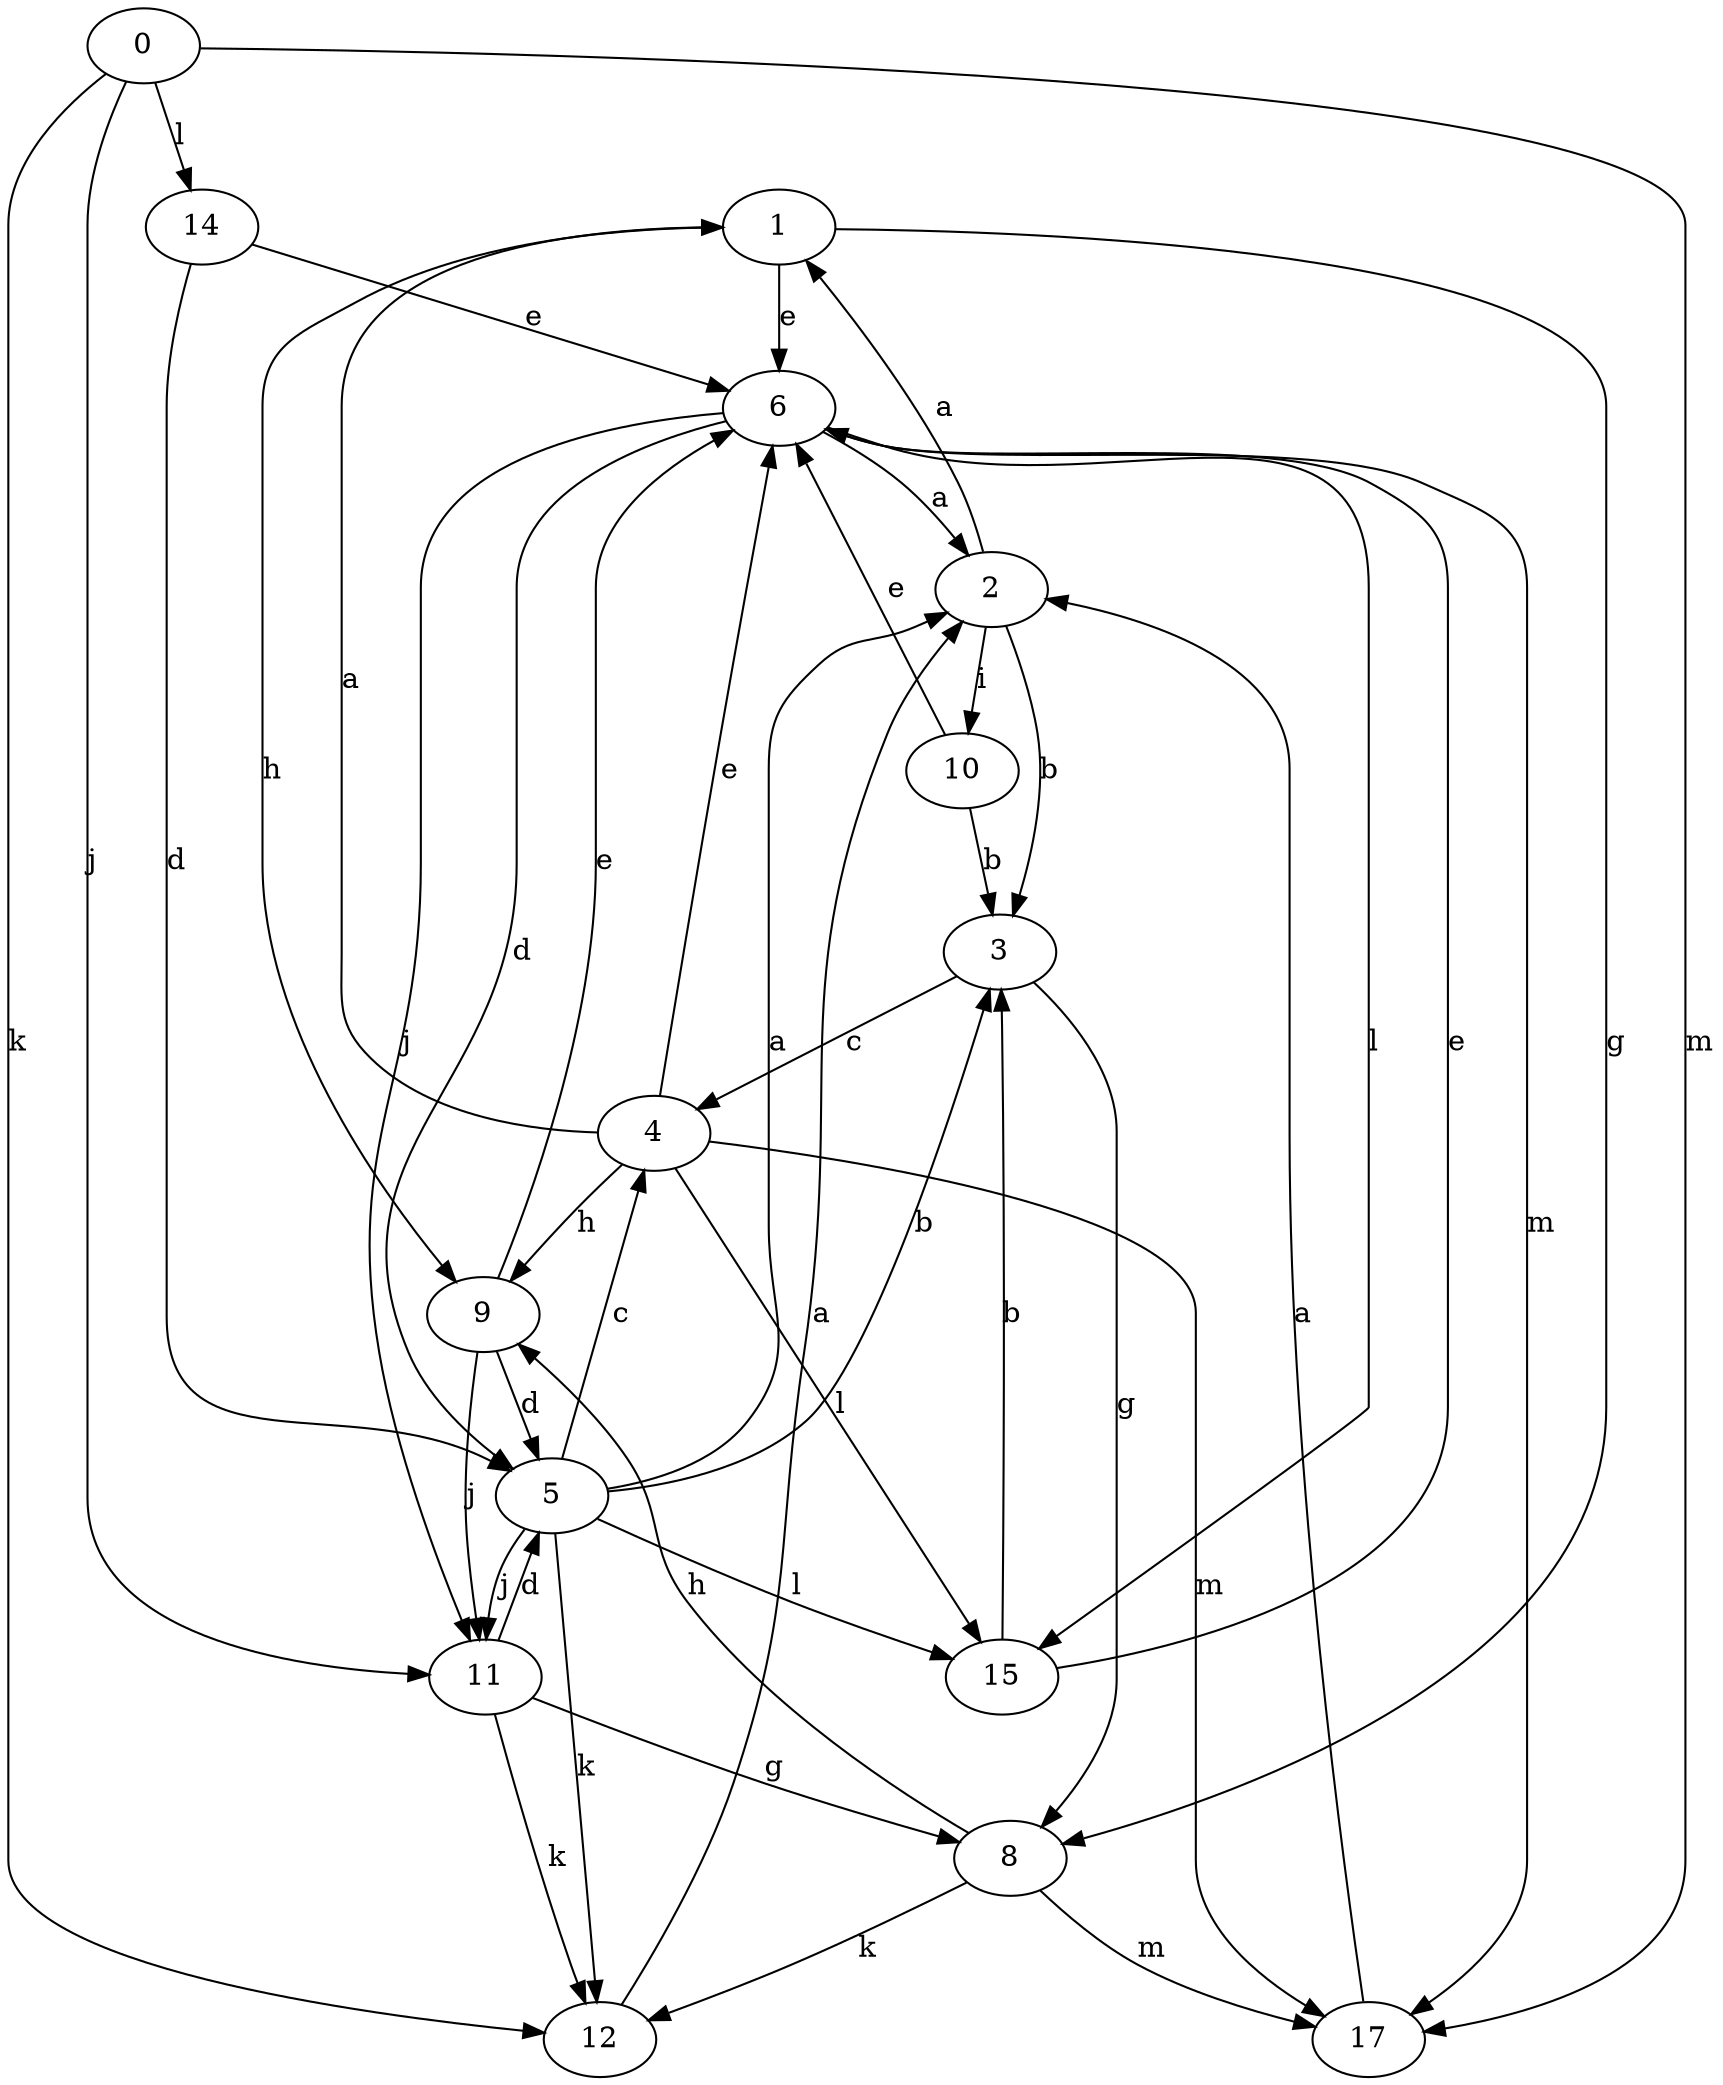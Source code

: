 strict digraph  {
1;
0;
2;
3;
4;
5;
6;
8;
9;
10;
11;
12;
14;
15;
17;
1 -> 6  [label=e];
1 -> 8  [label=g];
1 -> 9  [label=h];
0 -> 11  [label=j];
0 -> 12  [label=k];
0 -> 14  [label=l];
0 -> 17  [label=m];
2 -> 1  [label=a];
2 -> 3  [label=b];
2 -> 10  [label=i];
3 -> 4  [label=c];
3 -> 8  [label=g];
4 -> 1  [label=a];
4 -> 6  [label=e];
4 -> 9  [label=h];
4 -> 15  [label=l];
4 -> 17  [label=m];
5 -> 2  [label=a];
5 -> 3  [label=b];
5 -> 4  [label=c];
5 -> 11  [label=j];
5 -> 12  [label=k];
5 -> 15  [label=l];
6 -> 2  [label=a];
6 -> 5  [label=d];
6 -> 11  [label=j];
6 -> 15  [label=l];
6 -> 17  [label=m];
8 -> 9  [label=h];
8 -> 12  [label=k];
8 -> 17  [label=m];
9 -> 5  [label=d];
9 -> 6  [label=e];
9 -> 11  [label=j];
10 -> 3  [label=b];
10 -> 6  [label=e];
11 -> 5  [label=d];
11 -> 8  [label=g];
11 -> 12  [label=k];
12 -> 2  [label=a];
14 -> 5  [label=d];
14 -> 6  [label=e];
15 -> 3  [label=b];
15 -> 6  [label=e];
17 -> 2  [label=a];
}
